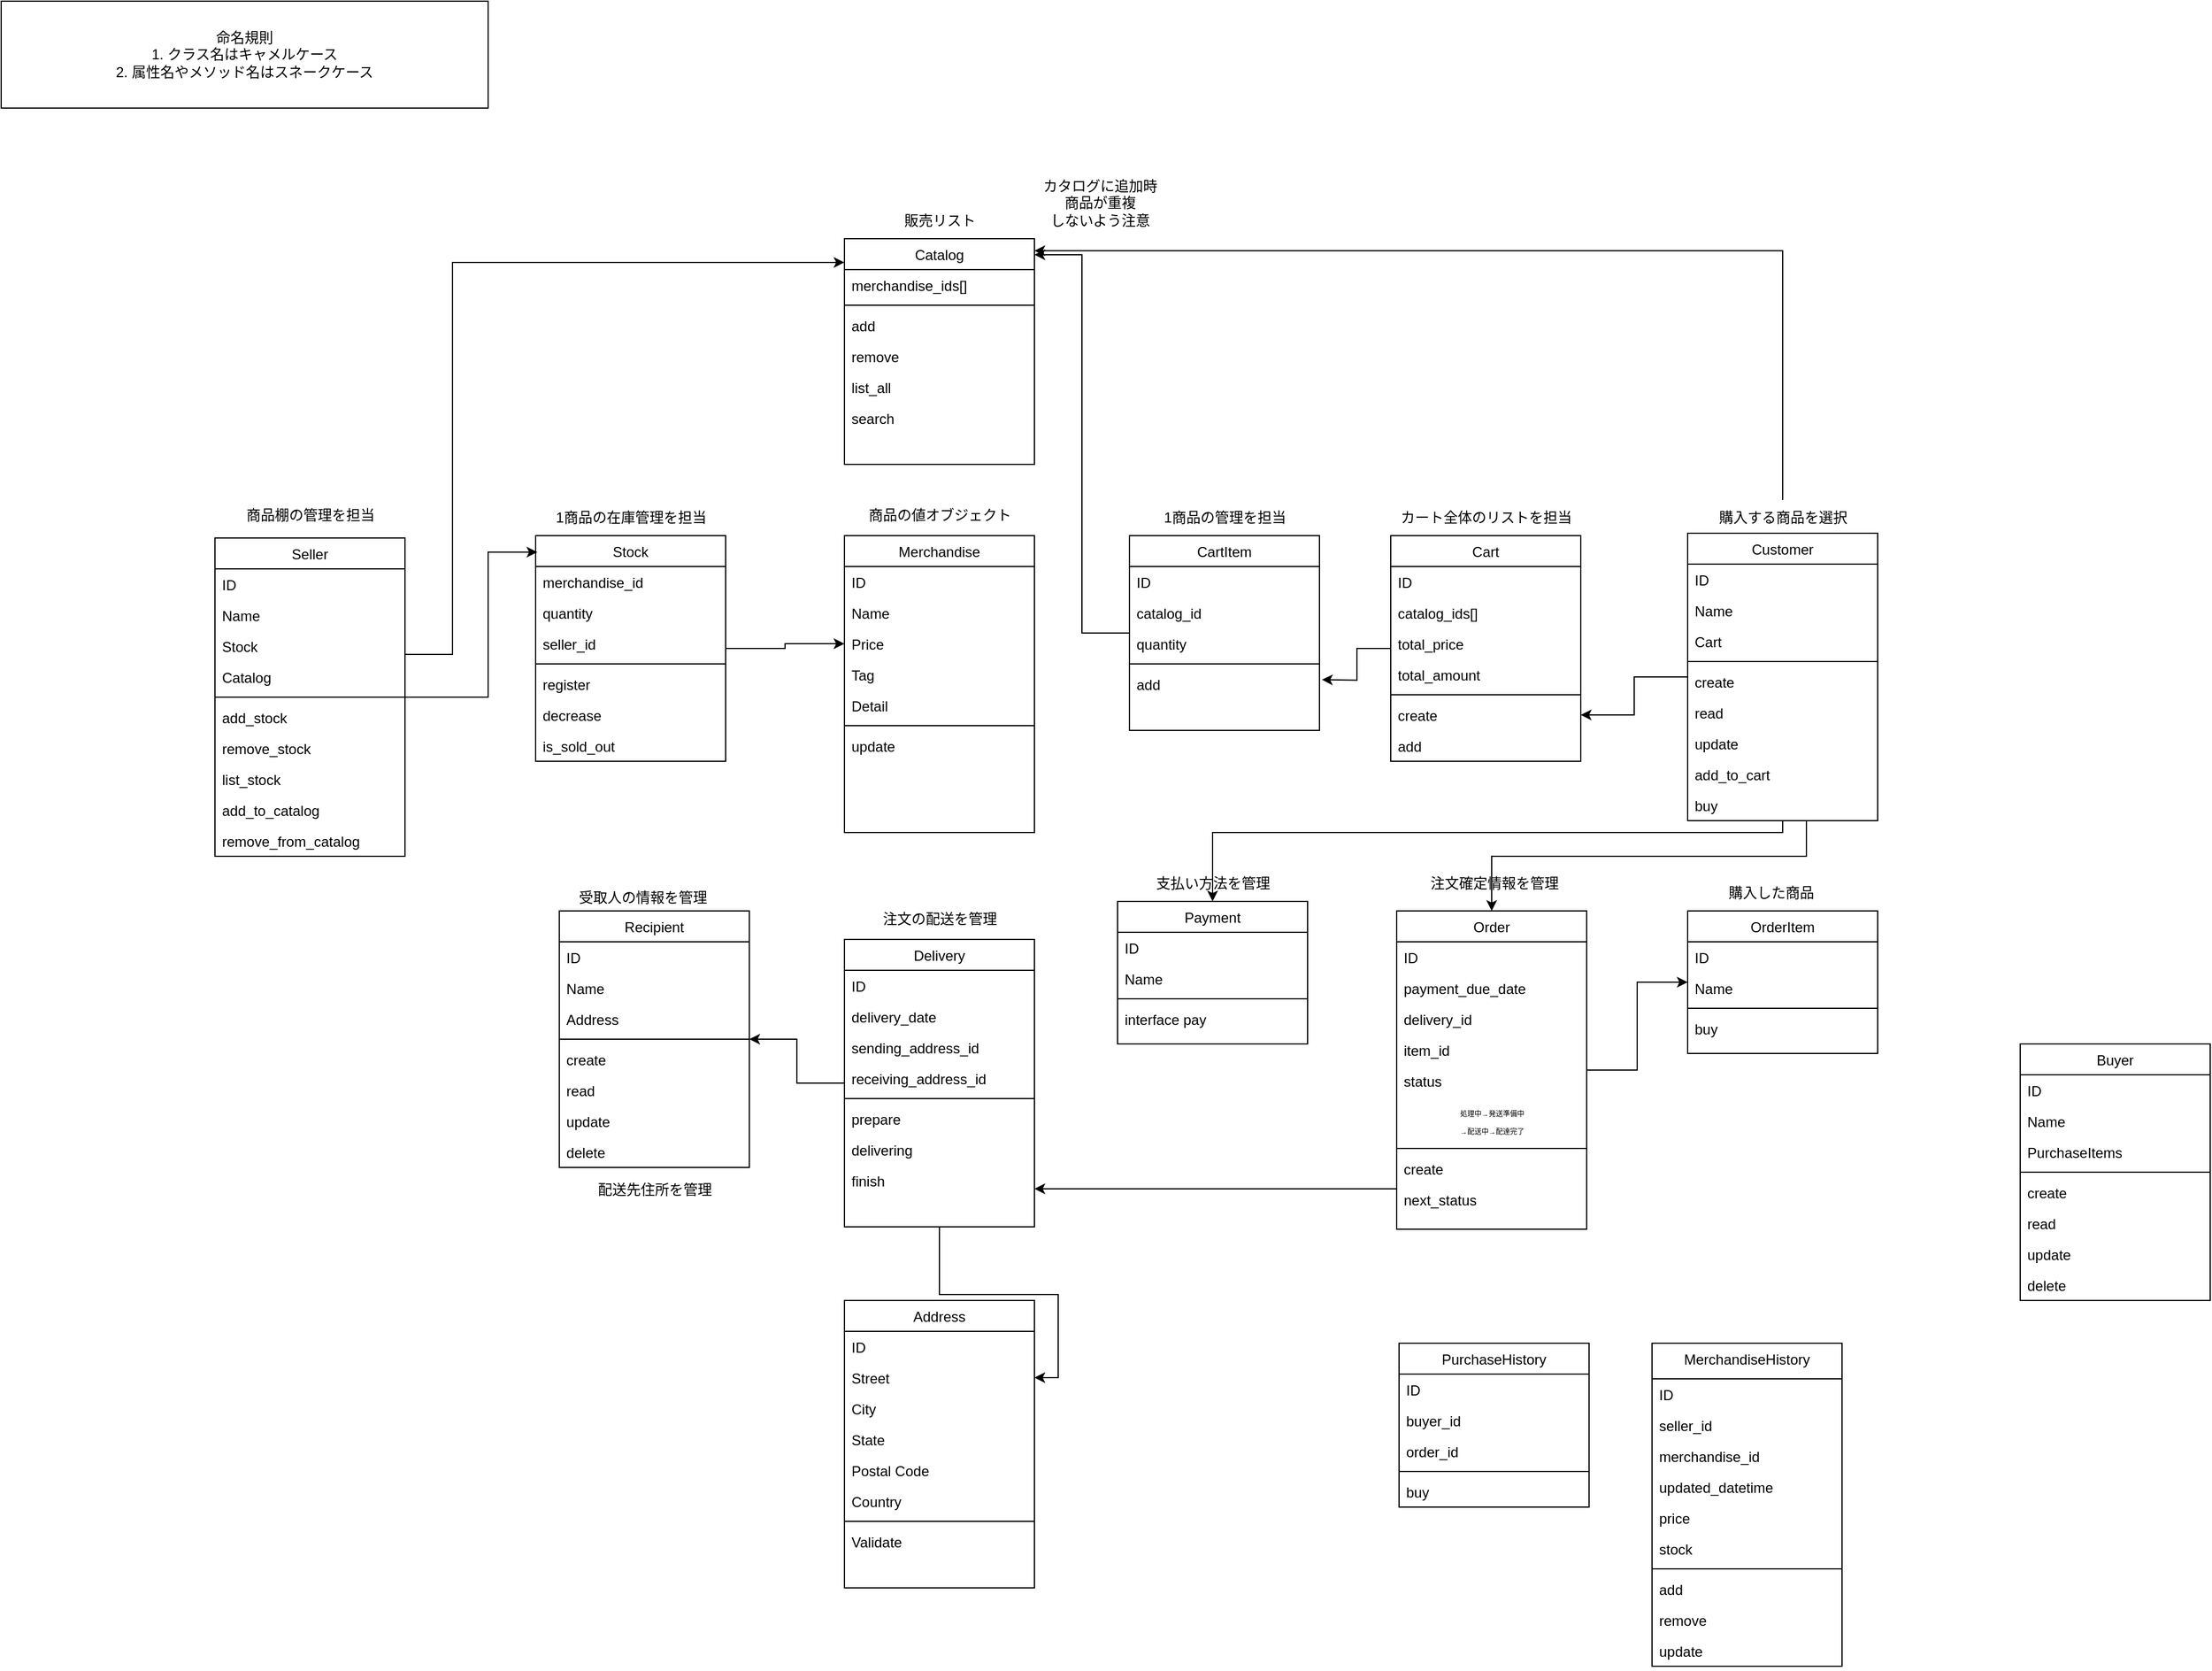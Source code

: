 <mxfile version="26.0.14">
  <diagram id="C5RBs43oDa-KdzZeNtuy" name="Page-1">
    <mxGraphModel dx="1865" dy="1801" grid="1" gridSize="10" guides="1" tooltips="1" connect="1" arrows="1" fold="1" page="1" pageScale="1" pageWidth="827" pageHeight="1169" math="0" shadow="0">
      <root>
        <mxCell id="WIyWlLk6GJQsqaUBKTNV-0" />
        <mxCell id="WIyWlLk6GJQsqaUBKTNV-1" parent="WIyWlLk6GJQsqaUBKTNV-0" />
        <mxCell id="zkfFHV4jXpPFQw0GAbJ--0" value="Merchandise" style="swimlane;fontStyle=0;align=center;verticalAlign=top;childLayout=stackLayout;horizontal=1;startSize=26;horizontalStack=0;resizeParent=1;resizeLast=0;collapsible=1;marginBottom=0;rounded=0;shadow=0;strokeWidth=1;" parent="WIyWlLk6GJQsqaUBKTNV-1" vertex="1">
          <mxGeometry x="220" y="120" width="160" height="250" as="geometry">
            <mxRectangle x="230" y="140" width="160" height="26" as="alternateBounds" />
          </mxGeometry>
        </mxCell>
        <mxCell id="HlPhK5Wax8MFXY1seCyg-1" value="ID" style="text;align=left;verticalAlign=top;spacingLeft=4;spacingRight=4;overflow=hidden;rotatable=0;points=[[0,0.5],[1,0.5]];portConstraint=eastwest;rounded=0;shadow=0;html=0;" vertex="1" parent="zkfFHV4jXpPFQw0GAbJ--0">
          <mxGeometry y="26" width="160" height="26" as="geometry" />
        </mxCell>
        <mxCell id="zkfFHV4jXpPFQw0GAbJ--1" value="Name" style="text;align=left;verticalAlign=top;spacingLeft=4;spacingRight=4;overflow=hidden;rotatable=0;points=[[0,0.5],[1,0.5]];portConstraint=eastwest;" parent="zkfFHV4jXpPFQw0GAbJ--0" vertex="1">
          <mxGeometry y="52" width="160" height="26" as="geometry" />
        </mxCell>
        <mxCell id="zkfFHV4jXpPFQw0GAbJ--3" value="Price" style="text;align=left;verticalAlign=top;spacingLeft=4;spacingRight=4;overflow=hidden;rotatable=0;points=[[0,0.5],[1,0.5]];portConstraint=eastwest;rounded=0;shadow=0;html=0;" parent="zkfFHV4jXpPFQw0GAbJ--0" vertex="1">
          <mxGeometry y="78" width="160" height="26" as="geometry" />
        </mxCell>
        <mxCell id="HlPhK5Wax8MFXY1seCyg-4" value="Tag" style="text;align=left;verticalAlign=top;spacingLeft=4;spacingRight=4;overflow=hidden;rotatable=0;points=[[0,0.5],[1,0.5]];portConstraint=eastwest;rounded=0;shadow=0;html=0;" vertex="1" parent="zkfFHV4jXpPFQw0GAbJ--0">
          <mxGeometry y="104" width="160" height="26" as="geometry" />
        </mxCell>
        <mxCell id="HlPhK5Wax8MFXY1seCyg-2" value="Detail" style="text;align=left;verticalAlign=top;spacingLeft=4;spacingRight=4;overflow=hidden;rotatable=0;points=[[0,0.5],[1,0.5]];portConstraint=eastwest;rounded=0;shadow=0;html=0;" vertex="1" parent="zkfFHV4jXpPFQw0GAbJ--0">
          <mxGeometry y="130" width="160" height="26" as="geometry" />
        </mxCell>
        <mxCell id="zkfFHV4jXpPFQw0GAbJ--4" value="" style="line;html=1;strokeWidth=1;align=left;verticalAlign=middle;spacingTop=-1;spacingLeft=3;spacingRight=3;rotatable=0;labelPosition=right;points=[];portConstraint=eastwest;" parent="zkfFHV4jXpPFQw0GAbJ--0" vertex="1">
          <mxGeometry y="156" width="160" height="8" as="geometry" />
        </mxCell>
        <mxCell id="HlPhK5Wax8MFXY1seCyg-6" value="update" style="text;align=left;verticalAlign=top;spacingLeft=4;spacingRight=4;overflow=hidden;rotatable=0;points=[[0,0.5],[1,0.5]];portConstraint=eastwest;" vertex="1" parent="zkfFHV4jXpPFQw0GAbJ--0">
          <mxGeometry y="164" width="160" height="26" as="geometry" />
        </mxCell>
        <mxCell id="zkfFHV4jXpPFQw0GAbJ--6" value="Seller" style="swimlane;fontStyle=0;align=center;verticalAlign=top;childLayout=stackLayout;horizontal=1;startSize=26;horizontalStack=0;resizeParent=1;resizeLast=0;collapsible=1;marginBottom=0;rounded=0;shadow=0;strokeWidth=1;" parent="WIyWlLk6GJQsqaUBKTNV-1" vertex="1">
          <mxGeometry x="-310" y="122" width="160" height="268" as="geometry">
            <mxRectangle x="130" y="380" width="160" height="26" as="alternateBounds" />
          </mxGeometry>
        </mxCell>
        <mxCell id="zkfFHV4jXpPFQw0GAbJ--7" value="ID" style="text;align=left;verticalAlign=top;spacingLeft=4;spacingRight=4;overflow=hidden;rotatable=0;points=[[0,0.5],[1,0.5]];portConstraint=eastwest;" parent="zkfFHV4jXpPFQw0GAbJ--6" vertex="1">
          <mxGeometry y="26" width="160" height="26" as="geometry" />
        </mxCell>
        <mxCell id="HlPhK5Wax8MFXY1seCyg-143" value="Name" style="text;align=left;verticalAlign=top;spacingLeft=4;spacingRight=4;overflow=hidden;rotatable=0;points=[[0,0.5],[1,0.5]];portConstraint=eastwest;rounded=0;shadow=0;html=0;" vertex="1" parent="zkfFHV4jXpPFQw0GAbJ--6">
          <mxGeometry y="52" width="160" height="26" as="geometry" />
        </mxCell>
        <mxCell id="HlPhK5Wax8MFXY1seCyg-144" value="Stock" style="text;align=left;verticalAlign=top;spacingLeft=4;spacingRight=4;overflow=hidden;rotatable=0;points=[[0,0.5],[1,0.5]];portConstraint=eastwest;rounded=0;shadow=0;html=0;" vertex="1" parent="zkfFHV4jXpPFQw0GAbJ--6">
          <mxGeometry y="78" width="160" height="26" as="geometry" />
        </mxCell>
        <mxCell id="HlPhK5Wax8MFXY1seCyg-9" value="Catalog" style="text;align=left;verticalAlign=top;spacingLeft=4;spacingRight=4;overflow=hidden;rotatable=0;points=[[0,0.5],[1,0.5]];portConstraint=eastwest;rounded=0;shadow=0;html=0;" vertex="1" parent="zkfFHV4jXpPFQw0GAbJ--6">
          <mxGeometry y="104" width="160" height="26" as="geometry" />
        </mxCell>
        <mxCell id="zkfFHV4jXpPFQw0GAbJ--9" value="" style="line;html=1;strokeWidth=1;align=left;verticalAlign=middle;spacingTop=-1;spacingLeft=3;spacingRight=3;rotatable=0;labelPosition=right;points=[];portConstraint=eastwest;" parent="zkfFHV4jXpPFQw0GAbJ--6" vertex="1">
          <mxGeometry y="130" width="160" height="8" as="geometry" />
        </mxCell>
        <mxCell id="HlPhK5Wax8MFXY1seCyg-11" value="add_stock" style="text;align=left;verticalAlign=top;spacingLeft=4;spacingRight=4;overflow=hidden;rotatable=0;points=[[0,0.5],[1,0.5]];portConstraint=eastwest;fontStyle=0" vertex="1" parent="zkfFHV4jXpPFQw0GAbJ--6">
          <mxGeometry y="138" width="160" height="26" as="geometry" />
        </mxCell>
        <mxCell id="HlPhK5Wax8MFXY1seCyg-10" value="remove_stock" style="text;align=left;verticalAlign=top;spacingLeft=4;spacingRight=4;overflow=hidden;rotatable=0;points=[[0,0.5],[1,0.5]];portConstraint=eastwest;" vertex="1" parent="zkfFHV4jXpPFQw0GAbJ--6">
          <mxGeometry y="164" width="160" height="26" as="geometry" />
        </mxCell>
        <mxCell id="HlPhK5Wax8MFXY1seCyg-145" value="list_stock" style="text;align=left;verticalAlign=top;spacingLeft=4;spacingRight=4;overflow=hidden;rotatable=0;points=[[0,0.5],[1,0.5]];portConstraint=eastwest;" vertex="1" parent="zkfFHV4jXpPFQw0GAbJ--6">
          <mxGeometry y="190" width="160" height="26" as="geometry" />
        </mxCell>
        <mxCell id="HlPhK5Wax8MFXY1seCyg-146" value="add_to_catalog" style="text;align=left;verticalAlign=top;spacingLeft=4;spacingRight=4;overflow=hidden;rotatable=0;points=[[0,0.5],[1,0.5]];portConstraint=eastwest;" vertex="1" parent="zkfFHV4jXpPFQw0GAbJ--6">
          <mxGeometry y="216" width="160" height="26" as="geometry" />
        </mxCell>
        <mxCell id="HlPhK5Wax8MFXY1seCyg-147" value="remove_from_catalog" style="text;align=left;verticalAlign=top;spacingLeft=4;spacingRight=4;overflow=hidden;rotatable=0;points=[[0,0.5],[1,0.5]];portConstraint=eastwest;" vertex="1" parent="zkfFHV4jXpPFQw0GAbJ--6">
          <mxGeometry y="242" width="160" height="26" as="geometry" />
        </mxCell>
        <mxCell id="zkfFHV4jXpPFQw0GAbJ--13" value="Payment" style="swimlane;fontStyle=0;align=center;verticalAlign=top;childLayout=stackLayout;horizontal=1;startSize=26;horizontalStack=0;resizeParent=1;resizeLast=0;collapsible=1;marginBottom=0;rounded=0;shadow=0;strokeWidth=1;" parent="WIyWlLk6GJQsqaUBKTNV-1" vertex="1">
          <mxGeometry x="450" y="428" width="160" height="120" as="geometry">
            <mxRectangle x="340" y="380" width="170" height="26" as="alternateBounds" />
          </mxGeometry>
        </mxCell>
        <mxCell id="zkfFHV4jXpPFQw0GAbJ--14" value="ID" style="text;align=left;verticalAlign=top;spacingLeft=4;spacingRight=4;overflow=hidden;rotatable=0;points=[[0,0.5],[1,0.5]];portConstraint=eastwest;" parent="zkfFHV4jXpPFQw0GAbJ--13" vertex="1">
          <mxGeometry y="26" width="160" height="26" as="geometry" />
        </mxCell>
        <mxCell id="HlPhK5Wax8MFXY1seCyg-21" value="Name" style="text;align=left;verticalAlign=top;spacingLeft=4;spacingRight=4;overflow=hidden;rotatable=0;points=[[0,0.5],[1,0.5]];portConstraint=eastwest;" vertex="1" parent="zkfFHV4jXpPFQw0GAbJ--13">
          <mxGeometry y="52" width="160" height="26" as="geometry" />
        </mxCell>
        <mxCell id="zkfFHV4jXpPFQw0GAbJ--15" value="" style="line;html=1;strokeWidth=1;align=left;verticalAlign=middle;spacingTop=-1;spacingLeft=3;spacingRight=3;rotatable=0;labelPosition=right;points=[];portConstraint=eastwest;" parent="zkfFHV4jXpPFQw0GAbJ--13" vertex="1">
          <mxGeometry y="78" width="160" height="8" as="geometry" />
        </mxCell>
        <mxCell id="HlPhK5Wax8MFXY1seCyg-25" value="interface pay" style="text;align=left;verticalAlign=top;spacingLeft=4;spacingRight=4;overflow=hidden;rotatable=0;points=[[0,0.5],[1,0.5]];portConstraint=eastwest;" vertex="1" parent="zkfFHV4jXpPFQw0GAbJ--13">
          <mxGeometry y="86" width="160" height="26" as="geometry" />
        </mxCell>
        <mxCell id="zkfFHV4jXpPFQw0GAbJ--17" value="Address" style="swimlane;fontStyle=0;align=center;verticalAlign=top;childLayout=stackLayout;horizontal=1;startSize=26;horizontalStack=0;resizeParent=1;resizeLast=0;collapsible=1;marginBottom=0;rounded=0;shadow=0;strokeWidth=1;" parent="WIyWlLk6GJQsqaUBKTNV-1" vertex="1">
          <mxGeometry x="220.0" y="764" width="160" height="242" as="geometry">
            <mxRectangle x="450.0" y="704" width="160" height="26" as="alternateBounds" />
          </mxGeometry>
        </mxCell>
        <mxCell id="zkfFHV4jXpPFQw0GAbJ--18" value="ID" style="text;align=left;verticalAlign=top;spacingLeft=4;spacingRight=4;overflow=hidden;rotatable=0;points=[[0,0.5],[1,0.5]];portConstraint=eastwest;" parent="zkfFHV4jXpPFQw0GAbJ--17" vertex="1">
          <mxGeometry y="26" width="160" height="26" as="geometry" />
        </mxCell>
        <mxCell id="HlPhK5Wax8MFXY1seCyg-230" value="Street" style="text;align=left;verticalAlign=top;spacingLeft=4;spacingRight=4;overflow=hidden;rotatable=0;points=[[0,0.5],[1,0.5]];portConstraint=eastwest;" vertex="1" parent="zkfFHV4jXpPFQw0GAbJ--17">
          <mxGeometry y="52" width="160" height="26" as="geometry" />
        </mxCell>
        <mxCell id="zkfFHV4jXpPFQw0GAbJ--19" value="City" style="text;align=left;verticalAlign=top;spacingLeft=4;spacingRight=4;overflow=hidden;rotatable=0;points=[[0,0.5],[1,0.5]];portConstraint=eastwest;rounded=0;shadow=0;html=0;" parent="zkfFHV4jXpPFQw0GAbJ--17" vertex="1">
          <mxGeometry y="78" width="160" height="26" as="geometry" />
        </mxCell>
        <mxCell id="zkfFHV4jXpPFQw0GAbJ--20" value="State" style="text;align=left;verticalAlign=top;spacingLeft=4;spacingRight=4;overflow=hidden;rotatable=0;points=[[0,0.5],[1,0.5]];portConstraint=eastwest;rounded=0;shadow=0;html=0;" parent="zkfFHV4jXpPFQw0GAbJ--17" vertex="1">
          <mxGeometry y="104" width="160" height="26" as="geometry" />
        </mxCell>
        <mxCell id="zkfFHV4jXpPFQw0GAbJ--21" value="Postal Code" style="text;align=left;verticalAlign=top;spacingLeft=4;spacingRight=4;overflow=hidden;rotatable=0;points=[[0,0.5],[1,0.5]];portConstraint=eastwest;rounded=0;shadow=0;html=0;" parent="zkfFHV4jXpPFQw0GAbJ--17" vertex="1">
          <mxGeometry y="130" width="160" height="26" as="geometry" />
        </mxCell>
        <mxCell id="zkfFHV4jXpPFQw0GAbJ--22" value="Country" style="text;align=left;verticalAlign=top;spacingLeft=4;spacingRight=4;overflow=hidden;rotatable=0;points=[[0,0.5],[1,0.5]];portConstraint=eastwest;rounded=0;shadow=0;html=0;" parent="zkfFHV4jXpPFQw0GAbJ--17" vertex="1">
          <mxGeometry y="156" width="160" height="26" as="geometry" />
        </mxCell>
        <mxCell id="zkfFHV4jXpPFQw0GAbJ--23" value="" style="line;html=1;strokeWidth=1;align=left;verticalAlign=middle;spacingTop=-1;spacingLeft=3;spacingRight=3;rotatable=0;labelPosition=right;points=[];portConstraint=eastwest;" parent="zkfFHV4jXpPFQw0GAbJ--17" vertex="1">
          <mxGeometry y="182" width="160" height="8" as="geometry" />
        </mxCell>
        <mxCell id="zkfFHV4jXpPFQw0GAbJ--24" value="Validate" style="text;align=left;verticalAlign=top;spacingLeft=4;spacingRight=4;overflow=hidden;rotatable=0;points=[[0,0.5],[1,0.5]];portConstraint=eastwest;" parent="zkfFHV4jXpPFQw0GAbJ--17" vertex="1">
          <mxGeometry y="190" width="160" height="26" as="geometry" />
        </mxCell>
        <mxCell id="HlPhK5Wax8MFXY1seCyg-12" value="Recipient" style="swimlane;fontStyle=0;align=center;verticalAlign=top;childLayout=stackLayout;horizontal=1;startSize=26;horizontalStack=0;resizeParent=1;resizeLast=0;collapsible=1;marginBottom=0;rounded=0;shadow=0;strokeWidth=1;" vertex="1" parent="WIyWlLk6GJQsqaUBKTNV-1">
          <mxGeometry x="-20.07" y="436" width="160" height="216" as="geometry">
            <mxRectangle x="130" y="380" width="160" height="26" as="alternateBounds" />
          </mxGeometry>
        </mxCell>
        <mxCell id="HlPhK5Wax8MFXY1seCyg-13" value="ID" style="text;align=left;verticalAlign=top;spacingLeft=4;spacingRight=4;overflow=hidden;rotatable=0;points=[[0,0.5],[1,0.5]];portConstraint=eastwest;" vertex="1" parent="HlPhK5Wax8MFXY1seCyg-12">
          <mxGeometry y="26" width="160" height="26" as="geometry" />
        </mxCell>
        <mxCell id="HlPhK5Wax8MFXY1seCyg-46" value="Name" style="text;align=left;verticalAlign=top;spacingLeft=4;spacingRight=4;overflow=hidden;rotatable=0;points=[[0,0.5],[1,0.5]];portConstraint=eastwest;rounded=0;shadow=0;html=0;" vertex="1" parent="HlPhK5Wax8MFXY1seCyg-12">
          <mxGeometry y="52" width="160" height="26" as="geometry" />
        </mxCell>
        <mxCell id="HlPhK5Wax8MFXY1seCyg-14" value="Address" style="text;align=left;verticalAlign=top;spacingLeft=4;spacingRight=4;overflow=hidden;rotatable=0;points=[[0,0.5],[1,0.5]];portConstraint=eastwest;rounded=0;shadow=0;html=0;" vertex="1" parent="HlPhK5Wax8MFXY1seCyg-12">
          <mxGeometry y="78" width="160" height="26" as="geometry" />
        </mxCell>
        <mxCell id="HlPhK5Wax8MFXY1seCyg-15" value="" style="line;html=1;strokeWidth=1;align=left;verticalAlign=middle;spacingTop=-1;spacingLeft=3;spacingRight=3;rotatable=0;labelPosition=right;points=[];portConstraint=eastwest;" vertex="1" parent="HlPhK5Wax8MFXY1seCyg-12">
          <mxGeometry y="104" width="160" height="8" as="geometry" />
        </mxCell>
        <mxCell id="HlPhK5Wax8MFXY1seCyg-16" value="create" style="text;align=left;verticalAlign=top;spacingLeft=4;spacingRight=4;overflow=hidden;rotatable=0;points=[[0,0.5],[1,0.5]];portConstraint=eastwest;fontStyle=0" vertex="1" parent="HlPhK5Wax8MFXY1seCyg-12">
          <mxGeometry y="112" width="160" height="26" as="geometry" />
        </mxCell>
        <mxCell id="HlPhK5Wax8MFXY1seCyg-17" value="read" style="text;align=left;verticalAlign=top;spacingLeft=4;spacingRight=4;overflow=hidden;rotatable=0;points=[[0,0.5],[1,0.5]];portConstraint=eastwest;fontStyle=0" vertex="1" parent="HlPhK5Wax8MFXY1seCyg-12">
          <mxGeometry y="138" width="160" height="26" as="geometry" />
        </mxCell>
        <mxCell id="HlPhK5Wax8MFXY1seCyg-18" value="update" style="text;align=left;verticalAlign=top;spacingLeft=4;spacingRight=4;overflow=hidden;rotatable=0;points=[[0,0.5],[1,0.5]];portConstraint=eastwest;" vertex="1" parent="HlPhK5Wax8MFXY1seCyg-12">
          <mxGeometry y="164" width="160" height="26" as="geometry" />
        </mxCell>
        <mxCell id="HlPhK5Wax8MFXY1seCyg-19" value="delete" style="text;align=left;verticalAlign=top;spacingLeft=4;spacingRight=4;overflow=hidden;rotatable=0;points=[[0,0.5],[1,0.5]];portConstraint=eastwest;" vertex="1" parent="HlPhK5Wax8MFXY1seCyg-12">
          <mxGeometry y="190" width="160" height="26" as="geometry" />
        </mxCell>
        <mxCell id="HlPhK5Wax8MFXY1seCyg-28" value="Buyer" style="swimlane;fontStyle=0;align=center;verticalAlign=top;childLayout=stackLayout;horizontal=1;startSize=26;horizontalStack=0;resizeParent=1;resizeLast=0;collapsible=1;marginBottom=0;rounded=0;shadow=0;strokeWidth=1;" vertex="1" parent="WIyWlLk6GJQsqaUBKTNV-1">
          <mxGeometry x="1210" y="548" width="160" height="216" as="geometry">
            <mxRectangle x="130" y="380" width="160" height="26" as="alternateBounds" />
          </mxGeometry>
        </mxCell>
        <mxCell id="HlPhK5Wax8MFXY1seCyg-29" value="ID" style="text;align=left;verticalAlign=top;spacingLeft=4;spacingRight=4;overflow=hidden;rotatable=0;points=[[0,0.5],[1,0.5]];portConstraint=eastwest;" vertex="1" parent="HlPhK5Wax8MFXY1seCyg-28">
          <mxGeometry y="26" width="160" height="26" as="geometry" />
        </mxCell>
        <mxCell id="HlPhK5Wax8MFXY1seCyg-116" value="Name" style="text;align=left;verticalAlign=top;spacingLeft=4;spacingRight=4;overflow=hidden;rotatable=0;points=[[0,0.5],[1,0.5]];portConstraint=eastwest;rounded=0;shadow=0;html=0;" vertex="1" parent="HlPhK5Wax8MFXY1seCyg-28">
          <mxGeometry y="52" width="160" height="26" as="geometry" />
        </mxCell>
        <mxCell id="HlPhK5Wax8MFXY1seCyg-30" value="PurchaseItems" style="text;align=left;verticalAlign=top;spacingLeft=4;spacingRight=4;overflow=hidden;rotatable=0;points=[[0,0.5],[1,0.5]];portConstraint=eastwest;rounded=0;shadow=0;html=0;" vertex="1" parent="HlPhK5Wax8MFXY1seCyg-28">
          <mxGeometry y="78" width="160" height="26" as="geometry" />
        </mxCell>
        <mxCell id="HlPhK5Wax8MFXY1seCyg-31" value="" style="line;html=1;strokeWidth=1;align=left;verticalAlign=middle;spacingTop=-1;spacingLeft=3;spacingRight=3;rotatable=0;labelPosition=right;points=[];portConstraint=eastwest;" vertex="1" parent="HlPhK5Wax8MFXY1seCyg-28">
          <mxGeometry y="104" width="160" height="8" as="geometry" />
        </mxCell>
        <mxCell id="HlPhK5Wax8MFXY1seCyg-32" value="create" style="text;align=left;verticalAlign=top;spacingLeft=4;spacingRight=4;overflow=hidden;rotatable=0;points=[[0,0.5],[1,0.5]];portConstraint=eastwest;fontStyle=0" vertex="1" parent="HlPhK5Wax8MFXY1seCyg-28">
          <mxGeometry y="112" width="160" height="26" as="geometry" />
        </mxCell>
        <mxCell id="HlPhK5Wax8MFXY1seCyg-33" value="read" style="text;align=left;verticalAlign=top;spacingLeft=4;spacingRight=4;overflow=hidden;rotatable=0;points=[[0,0.5],[1,0.5]];portConstraint=eastwest;fontStyle=0" vertex="1" parent="HlPhK5Wax8MFXY1seCyg-28">
          <mxGeometry y="138" width="160" height="26" as="geometry" />
        </mxCell>
        <mxCell id="HlPhK5Wax8MFXY1seCyg-34" value="update" style="text;align=left;verticalAlign=top;spacingLeft=4;spacingRight=4;overflow=hidden;rotatable=0;points=[[0,0.5],[1,0.5]];portConstraint=eastwest;" vertex="1" parent="HlPhK5Wax8MFXY1seCyg-28">
          <mxGeometry y="164" width="160" height="26" as="geometry" />
        </mxCell>
        <mxCell id="HlPhK5Wax8MFXY1seCyg-35" value="delete" style="text;align=left;verticalAlign=top;spacingLeft=4;spacingRight=4;overflow=hidden;rotatable=0;points=[[0,0.5],[1,0.5]];portConstraint=eastwest;" vertex="1" parent="HlPhK5Wax8MFXY1seCyg-28">
          <mxGeometry y="190" width="160" height="26" as="geometry" />
        </mxCell>
        <mxCell id="HlPhK5Wax8MFXY1seCyg-198" style="edgeStyle=orthogonalEdgeStyle;rounded=0;orthogonalLoop=1;jettySize=auto;html=1;" edge="1" parent="WIyWlLk6GJQsqaUBKTNV-1" source="HlPhK5Wax8MFXY1seCyg-36" target="zkfFHV4jXpPFQw0GAbJ--13">
          <mxGeometry relative="1" as="geometry">
            <Array as="points">
              <mxPoint x="1010" y="370" />
              <mxPoint x="530" y="370" />
            </Array>
          </mxGeometry>
        </mxCell>
        <mxCell id="HlPhK5Wax8MFXY1seCyg-199" style="edgeStyle=orthogonalEdgeStyle;rounded=0;orthogonalLoop=1;jettySize=auto;html=1;entryX=0.5;entryY=0;entryDx=0;entryDy=0;" edge="1" parent="WIyWlLk6GJQsqaUBKTNV-1" source="HlPhK5Wax8MFXY1seCyg-36" target="HlPhK5Wax8MFXY1seCyg-109">
          <mxGeometry relative="1" as="geometry">
            <Array as="points">
              <mxPoint x="1030" y="390" />
              <mxPoint x="765" y="390" />
            </Array>
          </mxGeometry>
        </mxCell>
        <mxCell id="HlPhK5Wax8MFXY1seCyg-36" value="Customer" style="swimlane;fontStyle=0;align=center;verticalAlign=top;childLayout=stackLayout;horizontal=1;startSize=26;horizontalStack=0;resizeParent=1;resizeLast=0;collapsible=1;marginBottom=0;rounded=0;shadow=0;strokeWidth=1;" vertex="1" parent="WIyWlLk6GJQsqaUBKTNV-1">
          <mxGeometry x="930" y="118" width="160" height="242" as="geometry">
            <mxRectangle x="130" y="380" width="160" height="26" as="alternateBounds" />
          </mxGeometry>
        </mxCell>
        <mxCell id="HlPhK5Wax8MFXY1seCyg-37" value="ID" style="text;align=left;verticalAlign=top;spacingLeft=4;spacingRight=4;overflow=hidden;rotatable=0;points=[[0,0.5],[1,0.5]];portConstraint=eastwest;" vertex="1" parent="HlPhK5Wax8MFXY1seCyg-36">
          <mxGeometry y="26" width="160" height="26" as="geometry" />
        </mxCell>
        <mxCell id="HlPhK5Wax8MFXY1seCyg-38" value="Name" style="text;align=left;verticalAlign=top;spacingLeft=4;spacingRight=4;overflow=hidden;rotatable=0;points=[[0,0.5],[1,0.5]];portConstraint=eastwest;rounded=0;shadow=0;html=0;" vertex="1" parent="HlPhK5Wax8MFXY1seCyg-36">
          <mxGeometry y="52" width="160" height="26" as="geometry" />
        </mxCell>
        <mxCell id="HlPhK5Wax8MFXY1seCyg-74" value="Cart" style="text;align=left;verticalAlign=top;spacingLeft=4;spacingRight=4;overflow=hidden;rotatable=0;points=[[0,0.5],[1,0.5]];portConstraint=eastwest;rounded=0;shadow=0;html=0;" vertex="1" parent="HlPhK5Wax8MFXY1seCyg-36">
          <mxGeometry y="78" width="160" height="26" as="geometry" />
        </mxCell>
        <mxCell id="HlPhK5Wax8MFXY1seCyg-39" value="" style="line;html=1;strokeWidth=1;align=left;verticalAlign=middle;spacingTop=-1;spacingLeft=3;spacingRight=3;rotatable=0;labelPosition=right;points=[];portConstraint=eastwest;" vertex="1" parent="HlPhK5Wax8MFXY1seCyg-36">
          <mxGeometry y="104" width="160" height="8" as="geometry" />
        </mxCell>
        <mxCell id="HlPhK5Wax8MFXY1seCyg-40" value="create" style="text;align=left;verticalAlign=top;spacingLeft=4;spacingRight=4;overflow=hidden;rotatable=0;points=[[0,0.5],[1,0.5]];portConstraint=eastwest;fontStyle=0" vertex="1" parent="HlPhK5Wax8MFXY1seCyg-36">
          <mxGeometry y="112" width="160" height="26" as="geometry" />
        </mxCell>
        <mxCell id="HlPhK5Wax8MFXY1seCyg-41" value="read" style="text;align=left;verticalAlign=top;spacingLeft=4;spacingRight=4;overflow=hidden;rotatable=0;points=[[0,0.5],[1,0.5]];portConstraint=eastwest;fontStyle=0" vertex="1" parent="HlPhK5Wax8MFXY1seCyg-36">
          <mxGeometry y="138" width="160" height="26" as="geometry" />
        </mxCell>
        <mxCell id="HlPhK5Wax8MFXY1seCyg-42" value="update" style="text;align=left;verticalAlign=top;spacingLeft=4;spacingRight=4;overflow=hidden;rotatable=0;points=[[0,0.5],[1,0.5]];portConstraint=eastwest;" vertex="1" parent="HlPhK5Wax8MFXY1seCyg-36">
          <mxGeometry y="164" width="160" height="26" as="geometry" />
        </mxCell>
        <mxCell id="HlPhK5Wax8MFXY1seCyg-70" value="add_to_cart" style="text;align=left;verticalAlign=top;spacingLeft=4;spacingRight=4;overflow=hidden;rotatable=0;points=[[0,0.5],[1,0.5]];portConstraint=eastwest;" vertex="1" parent="HlPhK5Wax8MFXY1seCyg-36">
          <mxGeometry y="190" width="160" height="26" as="geometry" />
        </mxCell>
        <mxCell id="HlPhK5Wax8MFXY1seCyg-215" value="buy" style="text;align=left;verticalAlign=top;spacingLeft=4;spacingRight=4;overflow=hidden;rotatable=0;points=[[0,0.5],[1,0.5]];portConstraint=eastwest;" vertex="1" parent="HlPhK5Wax8MFXY1seCyg-36">
          <mxGeometry y="216" width="160" height="26" as="geometry" />
        </mxCell>
        <mxCell id="HlPhK5Wax8MFXY1seCyg-48" value="Cart" style="swimlane;fontStyle=0;align=center;verticalAlign=top;childLayout=stackLayout;horizontal=1;startSize=26;horizontalStack=0;resizeParent=1;resizeLast=0;collapsible=1;marginBottom=0;rounded=0;shadow=0;strokeWidth=1;" vertex="1" parent="WIyWlLk6GJQsqaUBKTNV-1">
          <mxGeometry x="680" y="120" width="160" height="190" as="geometry">
            <mxRectangle x="130" y="380" width="160" height="26" as="alternateBounds" />
          </mxGeometry>
        </mxCell>
        <mxCell id="HlPhK5Wax8MFXY1seCyg-49" value="ID" style="text;align=left;verticalAlign=top;spacingLeft=4;spacingRight=4;overflow=hidden;rotatable=0;points=[[0,0.5],[1,0.5]];portConstraint=eastwest;" vertex="1" parent="HlPhK5Wax8MFXY1seCyg-48">
          <mxGeometry y="26" width="160" height="26" as="geometry" />
        </mxCell>
        <mxCell id="HlPhK5Wax8MFXY1seCyg-152" value="catalog_ids[]" style="text;align=left;verticalAlign=top;spacingLeft=4;spacingRight=4;overflow=hidden;rotatable=0;points=[[0,0.5],[1,0.5]];portConstraint=eastwest;rounded=0;shadow=0;html=0;" vertex="1" parent="HlPhK5Wax8MFXY1seCyg-48">
          <mxGeometry y="52" width="160" height="26" as="geometry" />
        </mxCell>
        <mxCell id="HlPhK5Wax8MFXY1seCyg-153" value="total_price" style="text;align=left;verticalAlign=top;spacingLeft=4;spacingRight=4;overflow=hidden;rotatable=0;points=[[0,0.5],[1,0.5]];portConstraint=eastwest;rounded=0;shadow=0;html=0;" vertex="1" parent="HlPhK5Wax8MFXY1seCyg-48">
          <mxGeometry y="78" width="160" height="26" as="geometry" />
        </mxCell>
        <mxCell id="HlPhK5Wax8MFXY1seCyg-50" value="total_amount" style="text;align=left;verticalAlign=top;spacingLeft=4;spacingRight=4;overflow=hidden;rotatable=0;points=[[0,0.5],[1,0.5]];portConstraint=eastwest;rounded=0;shadow=0;html=0;" vertex="1" parent="HlPhK5Wax8MFXY1seCyg-48">
          <mxGeometry y="104" width="160" height="26" as="geometry" />
        </mxCell>
        <mxCell id="HlPhK5Wax8MFXY1seCyg-51" value="" style="line;html=1;strokeWidth=1;align=left;verticalAlign=middle;spacingTop=-1;spacingLeft=3;spacingRight=3;rotatable=0;labelPosition=right;points=[];portConstraint=eastwest;" vertex="1" parent="HlPhK5Wax8MFXY1seCyg-48">
          <mxGeometry y="130" width="160" height="8" as="geometry" />
        </mxCell>
        <mxCell id="HlPhK5Wax8MFXY1seCyg-52" value="create" style="text;align=left;verticalAlign=top;spacingLeft=4;spacingRight=4;overflow=hidden;rotatable=0;points=[[0,0.5],[1,0.5]];portConstraint=eastwest;fontStyle=0" vertex="1" parent="HlPhK5Wax8MFXY1seCyg-48">
          <mxGeometry y="138" width="160" height="26" as="geometry" />
        </mxCell>
        <mxCell id="HlPhK5Wax8MFXY1seCyg-61" value="add" style="text;align=left;verticalAlign=top;spacingLeft=4;spacingRight=4;overflow=hidden;rotatable=0;points=[[0,0.5],[1,0.5]];portConstraint=eastwest;fontStyle=0" vertex="1" parent="HlPhK5Wax8MFXY1seCyg-48">
          <mxGeometry y="164" width="160" height="26" as="geometry" />
        </mxCell>
        <mxCell id="HlPhK5Wax8MFXY1seCyg-56" value="CartItem" style="swimlane;fontStyle=0;align=center;verticalAlign=top;childLayout=stackLayout;horizontal=1;startSize=26;horizontalStack=0;resizeParent=1;resizeLast=0;collapsible=1;marginBottom=0;rounded=0;shadow=0;strokeWidth=1;" vertex="1" parent="WIyWlLk6GJQsqaUBKTNV-1">
          <mxGeometry x="460" y="120" width="160" height="164" as="geometry">
            <mxRectangle x="130" y="380" width="160" height="26" as="alternateBounds" />
          </mxGeometry>
        </mxCell>
        <mxCell id="HlPhK5Wax8MFXY1seCyg-57" value="ID" style="text;align=left;verticalAlign=top;spacingLeft=4;spacingRight=4;overflow=hidden;rotatable=0;points=[[0,0.5],[1,0.5]];portConstraint=eastwest;" vertex="1" parent="HlPhK5Wax8MFXY1seCyg-56">
          <mxGeometry y="26" width="160" height="26" as="geometry" />
        </mxCell>
        <mxCell id="HlPhK5Wax8MFXY1seCyg-73" value="catalog_id" style="text;align=left;verticalAlign=top;spacingLeft=4;spacingRight=4;overflow=hidden;rotatable=0;points=[[0,0.5],[1,0.5]];portConstraint=eastwest;rounded=0;shadow=0;html=0;" vertex="1" parent="HlPhK5Wax8MFXY1seCyg-56">
          <mxGeometry y="52" width="160" height="26" as="geometry" />
        </mxCell>
        <mxCell id="HlPhK5Wax8MFXY1seCyg-58" value="quantity" style="text;align=left;verticalAlign=top;spacingLeft=4;spacingRight=4;overflow=hidden;rotatable=0;points=[[0,0.5],[1,0.5]];portConstraint=eastwest;rounded=0;shadow=0;html=0;" vertex="1" parent="HlPhK5Wax8MFXY1seCyg-56">
          <mxGeometry y="78" width="160" height="26" as="geometry" />
        </mxCell>
        <mxCell id="HlPhK5Wax8MFXY1seCyg-59" value="" style="line;html=1;strokeWidth=1;align=left;verticalAlign=middle;spacingTop=-1;spacingLeft=3;spacingRight=3;rotatable=0;labelPosition=right;points=[];portConstraint=eastwest;" vertex="1" parent="HlPhK5Wax8MFXY1seCyg-56">
          <mxGeometry y="104" width="160" height="8" as="geometry" />
        </mxCell>
        <mxCell id="HlPhK5Wax8MFXY1seCyg-154" value="add" style="text;align=left;verticalAlign=top;spacingLeft=4;spacingRight=4;overflow=hidden;rotatable=0;points=[[0,0.5],[1,0.5]];portConstraint=eastwest;fontStyle=0" vertex="1" parent="HlPhK5Wax8MFXY1seCyg-56">
          <mxGeometry y="112" width="160" height="26" as="geometry" />
        </mxCell>
        <mxCell id="HlPhK5Wax8MFXY1seCyg-66" style="edgeStyle=orthogonalEdgeStyle;rounded=0;orthogonalLoop=1;jettySize=auto;html=1;entryX=1.013;entryY=0.358;entryDx=0;entryDy=0;entryPerimeter=0;" edge="1" parent="WIyWlLk6GJQsqaUBKTNV-1" source="HlPhK5Wax8MFXY1seCyg-48">
          <mxGeometry relative="1" as="geometry">
            <mxPoint x="622.08" y="241.308" as="targetPoint" />
          </mxGeometry>
        </mxCell>
        <mxCell id="HlPhK5Wax8MFXY1seCyg-69" style="edgeStyle=orthogonalEdgeStyle;rounded=0;orthogonalLoop=1;jettySize=auto;html=1;" edge="1" parent="WIyWlLk6GJQsqaUBKTNV-1" source="HlPhK5Wax8MFXY1seCyg-36" target="HlPhK5Wax8MFXY1seCyg-52">
          <mxGeometry relative="1" as="geometry">
            <mxPoint x="860" y="210" as="targetPoint" />
          </mxGeometry>
        </mxCell>
        <mxCell id="HlPhK5Wax8MFXY1seCyg-71" value="1商品の管理を担当" style="text;html=1;align=center;verticalAlign=middle;resizable=0;points=[];autosize=1;strokeColor=none;fillColor=none;" vertex="1" parent="WIyWlLk6GJQsqaUBKTNV-1">
          <mxGeometry x="475" y="90" width="130" height="30" as="geometry" />
        </mxCell>
        <mxCell id="HlPhK5Wax8MFXY1seCyg-72" value="カート全体のリストを担当" style="text;html=1;align=center;verticalAlign=middle;resizable=0;points=[];autosize=1;strokeColor=none;fillColor=none;" vertex="1" parent="WIyWlLk6GJQsqaUBKTNV-1">
          <mxGeometry x="675" y="90" width="170" height="30" as="geometry" />
        </mxCell>
        <mxCell id="HlPhK5Wax8MFXY1seCyg-89" value="商品棚の管理を担当" style="text;html=1;align=center;verticalAlign=middle;resizable=0;points=[];autosize=1;strokeColor=none;fillColor=none;" vertex="1" parent="WIyWlLk6GJQsqaUBKTNV-1">
          <mxGeometry x="-295" y="88" width="130" height="30" as="geometry" />
        </mxCell>
        <mxCell id="HlPhK5Wax8MFXY1seCyg-91" value="商品の値オブジェクト" style="text;html=1;align=center;verticalAlign=middle;resizable=0;points=[];autosize=1;strokeColor=none;fillColor=none;" vertex="1" parent="WIyWlLk6GJQsqaUBKTNV-1">
          <mxGeometry x="230" y="88" width="140" height="30" as="geometry" />
        </mxCell>
        <mxCell id="HlPhK5Wax8MFXY1seCyg-92" value="購入する商品を選択" style="text;html=1;align=center;verticalAlign=middle;resizable=0;points=[];autosize=1;strokeColor=none;fillColor=none;" vertex="1" parent="WIyWlLk6GJQsqaUBKTNV-1">
          <mxGeometry x="945" y="90" width="130" height="30" as="geometry" />
        </mxCell>
        <mxCell id="HlPhK5Wax8MFXY1seCyg-93" value="支払い方法を管理" style="text;html=1;align=center;verticalAlign=middle;resizable=0;points=[];autosize=1;strokeColor=none;fillColor=none;" vertex="1" parent="WIyWlLk6GJQsqaUBKTNV-1">
          <mxGeometry x="470" y="398" width="120" height="30" as="geometry" />
        </mxCell>
        <mxCell id="HlPhK5Wax8MFXY1seCyg-94" value="注文確定情報を管理" style="text;html=1;align=center;verticalAlign=middle;resizable=0;points=[];autosize=1;strokeColor=none;fillColor=none;" vertex="1" parent="WIyWlLk6GJQsqaUBKTNV-1">
          <mxGeometry x="702" y="398" width="130" height="30" as="geometry" />
        </mxCell>
        <mxCell id="HlPhK5Wax8MFXY1seCyg-95" value="受取人の情報を管理" style="text;html=1;align=center;verticalAlign=middle;resizable=0;points=[];autosize=1;strokeColor=none;fillColor=none;" vertex="1" parent="WIyWlLk6GJQsqaUBKTNV-1">
          <mxGeometry x="-15.07" y="410" width="130" height="30" as="geometry" />
        </mxCell>
        <mxCell id="HlPhK5Wax8MFXY1seCyg-96" value="配送先住所を管理" style="text;html=1;align=center;verticalAlign=middle;resizable=0;points=[];autosize=1;strokeColor=none;fillColor=none;" vertex="1" parent="WIyWlLk6GJQsqaUBKTNV-1">
          <mxGeometry x="-0.07" y="656" width="120" height="30" as="geometry" />
        </mxCell>
        <mxCell id="HlPhK5Wax8MFXY1seCyg-177" style="edgeStyle=orthogonalEdgeStyle;rounded=0;orthogonalLoop=1;jettySize=auto;html=1;" edge="1" parent="WIyWlLk6GJQsqaUBKTNV-1" source="HlPhK5Wax8MFXY1seCyg-99" target="HlPhK5Wax8MFXY1seCyg-12">
          <mxGeometry relative="1" as="geometry" />
        </mxCell>
        <mxCell id="HlPhK5Wax8MFXY1seCyg-231" value="" style="edgeStyle=orthogonalEdgeStyle;rounded=0;orthogonalLoop=1;jettySize=auto;html=1;" edge="1" parent="WIyWlLk6GJQsqaUBKTNV-1" source="HlPhK5Wax8MFXY1seCyg-99" target="HlPhK5Wax8MFXY1seCyg-230">
          <mxGeometry relative="1" as="geometry" />
        </mxCell>
        <mxCell id="HlPhK5Wax8MFXY1seCyg-99" value="Delivery" style="swimlane;fontStyle=0;align=center;verticalAlign=top;childLayout=stackLayout;horizontal=1;startSize=26;horizontalStack=0;resizeParent=1;resizeLast=0;collapsible=1;marginBottom=0;rounded=0;shadow=0;strokeWidth=1;" vertex="1" parent="WIyWlLk6GJQsqaUBKTNV-1">
          <mxGeometry x="220" y="460" width="160" height="242" as="geometry">
            <mxRectangle x="340" y="380" width="170" height="26" as="alternateBounds" />
          </mxGeometry>
        </mxCell>
        <mxCell id="HlPhK5Wax8MFXY1seCyg-100" value="ID" style="text;align=left;verticalAlign=top;spacingLeft=4;spacingRight=4;overflow=hidden;rotatable=0;points=[[0,0.5],[1,0.5]];portConstraint=eastwest;" vertex="1" parent="HlPhK5Wax8MFXY1seCyg-99">
          <mxGeometry y="26" width="160" height="26" as="geometry" />
        </mxCell>
        <mxCell id="HlPhK5Wax8MFXY1seCyg-107" value="delivery_date" style="text;align=left;verticalAlign=top;spacingLeft=4;spacingRight=4;overflow=hidden;rotatable=0;points=[[0,0.5],[1,0.5]];portConstraint=eastwest;" vertex="1" parent="HlPhK5Wax8MFXY1seCyg-99">
          <mxGeometry y="52" width="160" height="26" as="geometry" />
        </mxCell>
        <mxCell id="HlPhK5Wax8MFXY1seCyg-105" value="sending_address_id" style="text;align=left;verticalAlign=top;spacingLeft=4;spacingRight=4;overflow=hidden;rotatable=0;points=[[0,0.5],[1,0.5]];portConstraint=eastwest;" vertex="1" parent="HlPhK5Wax8MFXY1seCyg-99">
          <mxGeometry y="78" width="160" height="26" as="geometry" />
        </mxCell>
        <mxCell id="HlPhK5Wax8MFXY1seCyg-101" value="receiving_address_id" style="text;align=left;verticalAlign=top;spacingLeft=4;spacingRight=4;overflow=hidden;rotatable=0;points=[[0,0.5],[1,0.5]];portConstraint=eastwest;" vertex="1" parent="HlPhK5Wax8MFXY1seCyg-99">
          <mxGeometry y="104" width="160" height="26" as="geometry" />
        </mxCell>
        <mxCell id="HlPhK5Wax8MFXY1seCyg-102" value="" style="line;html=1;strokeWidth=1;align=left;verticalAlign=middle;spacingTop=-1;spacingLeft=3;spacingRight=3;rotatable=0;labelPosition=right;points=[];portConstraint=eastwest;" vertex="1" parent="HlPhK5Wax8MFXY1seCyg-99">
          <mxGeometry y="130" width="160" height="8" as="geometry" />
        </mxCell>
        <mxCell id="HlPhK5Wax8MFXY1seCyg-227" value="prepare" style="text;align=left;verticalAlign=top;spacingLeft=4;spacingRight=4;overflow=hidden;rotatable=0;points=[[0,0.5],[1,0.5]];portConstraint=eastwest;" vertex="1" parent="HlPhK5Wax8MFXY1seCyg-99">
          <mxGeometry y="138" width="160" height="26" as="geometry" />
        </mxCell>
        <mxCell id="HlPhK5Wax8MFXY1seCyg-228" value="delivering" style="text;align=left;verticalAlign=top;spacingLeft=4;spacingRight=4;overflow=hidden;rotatable=0;points=[[0,0.5],[1,0.5]];portConstraint=eastwest;" vertex="1" parent="HlPhK5Wax8MFXY1seCyg-99">
          <mxGeometry y="164" width="160" height="26" as="geometry" />
        </mxCell>
        <mxCell id="HlPhK5Wax8MFXY1seCyg-229" value="finish" style="text;align=left;verticalAlign=top;spacingLeft=4;spacingRight=4;overflow=hidden;rotatable=0;points=[[0,0.5],[1,0.5]];portConstraint=eastwest;" vertex="1" parent="HlPhK5Wax8MFXY1seCyg-99">
          <mxGeometry y="190" width="160" height="26" as="geometry" />
        </mxCell>
        <mxCell id="HlPhK5Wax8MFXY1seCyg-217" style="edgeStyle=orthogonalEdgeStyle;rounded=0;orthogonalLoop=1;jettySize=auto;html=1;" edge="1" parent="WIyWlLk6GJQsqaUBKTNV-1" source="HlPhK5Wax8MFXY1seCyg-109" target="HlPhK5Wax8MFXY1seCyg-99">
          <mxGeometry relative="1" as="geometry">
            <Array as="points">
              <mxPoint x="450" y="670" />
              <mxPoint x="450" y="670" />
            </Array>
          </mxGeometry>
        </mxCell>
        <mxCell id="HlPhK5Wax8MFXY1seCyg-232" style="edgeStyle=orthogonalEdgeStyle;rounded=0;orthogonalLoop=1;jettySize=auto;html=1;" edge="1" parent="WIyWlLk6GJQsqaUBKTNV-1" source="HlPhK5Wax8MFXY1seCyg-109" target="HlPhK5Wax8MFXY1seCyg-155">
          <mxGeometry relative="1" as="geometry" />
        </mxCell>
        <mxCell id="HlPhK5Wax8MFXY1seCyg-109" value="Order" style="swimlane;fontStyle=0;align=center;verticalAlign=top;childLayout=stackLayout;horizontal=1;startSize=26;horizontalStack=0;resizeParent=1;resizeLast=0;collapsible=1;marginBottom=0;rounded=0;shadow=0;strokeWidth=1;" vertex="1" parent="WIyWlLk6GJQsqaUBKTNV-1">
          <mxGeometry x="685" y="436" width="160" height="268" as="geometry">
            <mxRectangle x="340" y="380" width="170" height="26" as="alternateBounds" />
          </mxGeometry>
        </mxCell>
        <mxCell id="HlPhK5Wax8MFXY1seCyg-110" value="ID" style="text;align=left;verticalAlign=top;spacingLeft=4;spacingRight=4;overflow=hidden;rotatable=0;points=[[0,0.5],[1,0.5]];portConstraint=eastwest;" vertex="1" parent="HlPhK5Wax8MFXY1seCyg-109">
          <mxGeometry y="26" width="160" height="26" as="geometry" />
        </mxCell>
        <mxCell id="HlPhK5Wax8MFXY1seCyg-211" value="payment_due_date" style="text;align=left;verticalAlign=top;spacingLeft=4;spacingRight=4;overflow=hidden;rotatable=0;points=[[0,0.5],[1,0.5]];portConstraint=eastwest;" vertex="1" parent="HlPhK5Wax8MFXY1seCyg-109">
          <mxGeometry y="52" width="160" height="26" as="geometry" />
        </mxCell>
        <mxCell id="HlPhK5Wax8MFXY1seCyg-210" value="delivery_id" style="text;align=left;verticalAlign=top;spacingLeft=4;spacingRight=4;overflow=hidden;rotatable=0;points=[[0,0.5],[1,0.5]];portConstraint=eastwest;" vertex="1" parent="HlPhK5Wax8MFXY1seCyg-109">
          <mxGeometry y="78" width="160" height="26" as="geometry" />
        </mxCell>
        <mxCell id="HlPhK5Wax8MFXY1seCyg-233" value="item_id" style="text;align=left;verticalAlign=top;spacingLeft=4;spacingRight=4;overflow=hidden;rotatable=0;points=[[0,0.5],[1,0.5]];portConstraint=eastwest;" vertex="1" parent="HlPhK5Wax8MFXY1seCyg-109">
          <mxGeometry y="104" width="160" height="26" as="geometry" />
        </mxCell>
        <mxCell id="HlPhK5Wax8MFXY1seCyg-216" value="status" style="text;align=left;verticalAlign=top;spacingLeft=4;spacingRight=4;overflow=hidden;rotatable=0;points=[[0,0.5],[1,0.5]];portConstraint=eastwest;" vertex="1" parent="HlPhK5Wax8MFXY1seCyg-109">
          <mxGeometry y="130" width="160" height="26" as="geometry" />
        </mxCell>
        <mxCell id="HlPhK5Wax8MFXY1seCyg-225" value="&lt;font style=&quot;font-size: 6px;&quot;&gt;処理中→発送準備中&lt;/font&gt;&lt;div&gt;&lt;font style=&quot;font-size: 6px;&quot;&gt;→配送中→配達完了&lt;/font&gt;&lt;/div&gt;" style="text;html=1;align=center;verticalAlign=middle;resizable=0;points=[];autosize=1;strokeColor=none;fillColor=none;" vertex="1" parent="HlPhK5Wax8MFXY1seCyg-109">
          <mxGeometry y="156" width="160" height="40" as="geometry" />
        </mxCell>
        <mxCell id="HlPhK5Wax8MFXY1seCyg-112" value="" style="line;html=1;strokeWidth=1;align=left;verticalAlign=middle;spacingTop=-1;spacingLeft=3;spacingRight=3;rotatable=0;labelPosition=right;points=[];portConstraint=eastwest;" vertex="1" parent="HlPhK5Wax8MFXY1seCyg-109">
          <mxGeometry y="196" width="160" height="8" as="geometry" />
        </mxCell>
        <mxCell id="HlPhK5Wax8MFXY1seCyg-113" value="create" style="text;align=left;verticalAlign=top;spacingLeft=4;spacingRight=4;overflow=hidden;rotatable=0;points=[[0,0.5],[1,0.5]];portConstraint=eastwest;" vertex="1" parent="HlPhK5Wax8MFXY1seCyg-109">
          <mxGeometry y="204" width="160" height="26" as="geometry" />
        </mxCell>
        <mxCell id="HlPhK5Wax8MFXY1seCyg-115" value="next_status" style="text;align=left;verticalAlign=top;spacingLeft=4;spacingRight=4;overflow=hidden;rotatable=0;points=[[0,0.5],[1,0.5]];portConstraint=eastwest;" vertex="1" parent="HlPhK5Wax8MFXY1seCyg-109">
          <mxGeometry y="230" width="160" height="26" as="geometry" />
        </mxCell>
        <mxCell id="HlPhK5Wax8MFXY1seCyg-114" value="購入した商品" style="text;html=1;align=center;verticalAlign=middle;resizable=0;points=[];autosize=1;strokeColor=none;fillColor=none;" vertex="1" parent="WIyWlLk6GJQsqaUBKTNV-1">
          <mxGeometry x="950" y="406" width="100" height="30" as="geometry" />
        </mxCell>
        <mxCell id="HlPhK5Wax8MFXY1seCyg-118" value="Stock" style="swimlane;fontStyle=0;align=center;verticalAlign=top;childLayout=stackLayout;horizontal=1;startSize=26;horizontalStack=0;resizeParent=1;resizeLast=0;collapsible=1;marginBottom=0;rounded=0;shadow=0;strokeWidth=1;" vertex="1" parent="WIyWlLk6GJQsqaUBKTNV-1">
          <mxGeometry x="-40" y="120" width="160" height="190" as="geometry">
            <mxRectangle x="230" y="140" width="160" height="26" as="alternateBounds" />
          </mxGeometry>
        </mxCell>
        <mxCell id="HlPhK5Wax8MFXY1seCyg-119" value="merchandise_id" style="text;align=left;verticalAlign=top;spacingLeft=4;spacingRight=4;overflow=hidden;rotatable=0;points=[[0,0.5],[1,0.5]];portConstraint=eastwest;rounded=0;shadow=0;html=0;" vertex="1" parent="HlPhK5Wax8MFXY1seCyg-118">
          <mxGeometry y="26" width="160" height="26" as="geometry" />
        </mxCell>
        <mxCell id="HlPhK5Wax8MFXY1seCyg-132" value="quantity" style="text;align=left;verticalAlign=top;spacingLeft=4;spacingRight=4;overflow=hidden;rotatable=0;points=[[0,0.5],[1,0.5]];portConstraint=eastwest;rounded=0;shadow=0;html=0;" vertex="1" parent="HlPhK5Wax8MFXY1seCyg-118">
          <mxGeometry y="52" width="160" height="26" as="geometry" />
        </mxCell>
        <mxCell id="zkfFHV4jXpPFQw0GAbJ--2" value="seller_id" style="text;align=left;verticalAlign=top;spacingLeft=4;spacingRight=4;overflow=hidden;rotatable=0;points=[[0,0.5],[1,0.5]];portConstraint=eastwest;rounded=0;shadow=0;html=0;" parent="HlPhK5Wax8MFXY1seCyg-118" vertex="1">
          <mxGeometry y="78" width="160" height="26" as="geometry" />
        </mxCell>
        <mxCell id="HlPhK5Wax8MFXY1seCyg-120" value="" style="line;html=1;strokeWidth=1;align=left;verticalAlign=middle;spacingTop=-1;spacingLeft=3;spacingRight=3;rotatable=0;labelPosition=right;points=[];portConstraint=eastwest;" vertex="1" parent="HlPhK5Wax8MFXY1seCyg-118">
          <mxGeometry y="104" width="160" height="8" as="geometry" />
        </mxCell>
        <mxCell id="HlPhK5Wax8MFXY1seCyg-121" value="register" style="text;align=left;verticalAlign=top;spacingLeft=4;spacingRight=4;overflow=hidden;rotatable=0;points=[[0,0.5],[1,0.5]];portConstraint=eastwest;" vertex="1" parent="HlPhK5Wax8MFXY1seCyg-118">
          <mxGeometry y="112" width="160" height="26" as="geometry" />
        </mxCell>
        <mxCell id="HlPhK5Wax8MFXY1seCyg-123" value="decrease" style="text;align=left;verticalAlign=top;spacingLeft=4;spacingRight=4;overflow=hidden;rotatable=0;points=[[0,0.5],[1,0.5]];portConstraint=eastwest;" vertex="1" parent="HlPhK5Wax8MFXY1seCyg-118">
          <mxGeometry y="138" width="160" height="26" as="geometry" />
        </mxCell>
        <mxCell id="HlPhK5Wax8MFXY1seCyg-98" value="is_sold_out" style="text;align=left;verticalAlign=top;spacingLeft=4;spacingRight=4;overflow=hidden;rotatable=0;points=[[0,0.5],[1,0.5]];portConstraint=eastwest;" vertex="1" parent="HlPhK5Wax8MFXY1seCyg-118">
          <mxGeometry y="164" width="160" height="26" as="geometry" />
        </mxCell>
        <mxCell id="HlPhK5Wax8MFXY1seCyg-127" style="edgeStyle=orthogonalEdgeStyle;rounded=0;orthogonalLoop=1;jettySize=auto;html=1;entryX=0;entryY=0.5;entryDx=0;entryDy=0;" edge="1" parent="WIyWlLk6GJQsqaUBKTNV-1" source="HlPhK5Wax8MFXY1seCyg-118" target="zkfFHV4jXpPFQw0GAbJ--3">
          <mxGeometry relative="1" as="geometry" />
        </mxCell>
        <mxCell id="HlPhK5Wax8MFXY1seCyg-129" value="1商品の在庫管理を担当" style="text;html=1;align=center;verticalAlign=middle;resizable=0;points=[];autosize=1;strokeColor=none;fillColor=none;" vertex="1" parent="WIyWlLk6GJQsqaUBKTNV-1">
          <mxGeometry x="-35" y="90" width="150" height="30" as="geometry" />
        </mxCell>
        <mxCell id="HlPhK5Wax8MFXY1seCyg-130" style="edgeStyle=orthogonalEdgeStyle;rounded=0;orthogonalLoop=1;jettySize=auto;html=1;entryX=1;entryY=0.071;entryDx=0;entryDy=0;entryPerimeter=0;" edge="1" parent="WIyWlLk6GJQsqaUBKTNV-1" source="HlPhK5Wax8MFXY1seCyg-56" target="HlPhK5Wax8MFXY1seCyg-133">
          <mxGeometry relative="1" as="geometry" />
        </mxCell>
        <mxCell id="HlPhK5Wax8MFXY1seCyg-131" value="注文の配送を管理" style="text;html=1;align=center;verticalAlign=middle;resizable=0;points=[];autosize=1;strokeColor=none;fillColor=none;" vertex="1" parent="WIyWlLk6GJQsqaUBKTNV-1">
          <mxGeometry x="240" y="428" width="120" height="30" as="geometry" />
        </mxCell>
        <mxCell id="HlPhK5Wax8MFXY1seCyg-133" value="Catalog" style="swimlane;fontStyle=0;align=center;verticalAlign=top;childLayout=stackLayout;horizontal=1;startSize=26;horizontalStack=0;resizeParent=1;resizeLast=0;collapsible=1;marginBottom=0;rounded=0;shadow=0;strokeWidth=1;" vertex="1" parent="WIyWlLk6GJQsqaUBKTNV-1">
          <mxGeometry x="220" y="-130" width="160" height="190" as="geometry">
            <mxRectangle x="230" y="140" width="160" height="26" as="alternateBounds" />
          </mxGeometry>
        </mxCell>
        <mxCell id="HlPhK5Wax8MFXY1seCyg-134" value="merchandise_ids[]" style="text;align=left;verticalAlign=top;spacingLeft=4;spacingRight=4;overflow=hidden;rotatable=0;points=[[0,0.5],[1,0.5]];portConstraint=eastwest;rounded=0;shadow=0;html=0;" vertex="1" parent="HlPhK5Wax8MFXY1seCyg-133">
          <mxGeometry y="26" width="160" height="26" as="geometry" />
        </mxCell>
        <mxCell id="HlPhK5Wax8MFXY1seCyg-137" value="" style="line;html=1;strokeWidth=1;align=left;verticalAlign=middle;spacingTop=-1;spacingLeft=3;spacingRight=3;rotatable=0;labelPosition=right;points=[];portConstraint=eastwest;" vertex="1" parent="HlPhK5Wax8MFXY1seCyg-133">
          <mxGeometry y="52" width="160" height="8" as="geometry" />
        </mxCell>
        <mxCell id="HlPhK5Wax8MFXY1seCyg-138" value="add" style="text;align=left;verticalAlign=top;spacingLeft=4;spacingRight=4;overflow=hidden;rotatable=0;points=[[0,0.5],[1,0.5]];portConstraint=eastwest;" vertex="1" parent="HlPhK5Wax8MFXY1seCyg-133">
          <mxGeometry y="60" width="160" height="26" as="geometry" />
        </mxCell>
        <mxCell id="HlPhK5Wax8MFXY1seCyg-139" value="remove" style="text;align=left;verticalAlign=top;spacingLeft=4;spacingRight=4;overflow=hidden;rotatable=0;points=[[0,0.5],[1,0.5]];portConstraint=eastwest;" vertex="1" parent="HlPhK5Wax8MFXY1seCyg-133">
          <mxGeometry y="86" width="160" height="26" as="geometry" />
        </mxCell>
        <mxCell id="HlPhK5Wax8MFXY1seCyg-140" value="list_all" style="text;align=left;verticalAlign=top;spacingLeft=4;spacingRight=4;overflow=hidden;rotatable=0;points=[[0,0.5],[1,0.5]];portConstraint=eastwest;" vertex="1" parent="HlPhK5Wax8MFXY1seCyg-133">
          <mxGeometry y="112" width="160" height="26" as="geometry" />
        </mxCell>
        <mxCell id="HlPhK5Wax8MFXY1seCyg-142" value="search" style="text;align=left;verticalAlign=top;spacingLeft=4;spacingRight=4;overflow=hidden;rotatable=0;points=[[0,0.5],[1,0.5]];portConstraint=eastwest;" vertex="1" parent="HlPhK5Wax8MFXY1seCyg-133">
          <mxGeometry y="138" width="160" height="26" as="geometry" />
        </mxCell>
        <mxCell id="HlPhK5Wax8MFXY1seCyg-141" value="販売リスト" style="text;html=1;align=center;verticalAlign=middle;resizable=0;points=[];autosize=1;strokeColor=none;fillColor=none;" vertex="1" parent="WIyWlLk6GJQsqaUBKTNV-1">
          <mxGeometry x="260" y="-160" width="80" height="30" as="geometry" />
        </mxCell>
        <mxCell id="HlPhK5Wax8MFXY1seCyg-148" style="edgeStyle=orthogonalEdgeStyle;rounded=0;orthogonalLoop=1;jettySize=auto;html=1;entryX=0;entryY=0.105;entryDx=0;entryDy=0;entryPerimeter=0;" edge="1" parent="WIyWlLk6GJQsqaUBKTNV-1" source="zkfFHV4jXpPFQw0GAbJ--6" target="HlPhK5Wax8MFXY1seCyg-133">
          <mxGeometry relative="1" as="geometry">
            <Array as="points">
              <mxPoint x="-110" y="220" />
              <mxPoint x="-110" y="-110" />
            </Array>
          </mxGeometry>
        </mxCell>
        <mxCell id="HlPhK5Wax8MFXY1seCyg-149" style="edgeStyle=orthogonalEdgeStyle;rounded=0;orthogonalLoop=1;jettySize=auto;html=1;entryX=1;entryY=0.053;entryDx=0;entryDy=0;entryPerimeter=0;" edge="1" parent="WIyWlLk6GJQsqaUBKTNV-1" source="HlPhK5Wax8MFXY1seCyg-92" target="HlPhK5Wax8MFXY1seCyg-133">
          <mxGeometry relative="1" as="geometry">
            <Array as="points">
              <mxPoint x="1010" y="-120" />
            </Array>
          </mxGeometry>
        </mxCell>
        <mxCell id="HlPhK5Wax8MFXY1seCyg-150" style="edgeStyle=orthogonalEdgeStyle;rounded=0;orthogonalLoop=1;jettySize=auto;html=1;entryX=0.009;entryY=0.073;entryDx=0;entryDy=0;entryPerimeter=0;" edge="1" parent="WIyWlLk6GJQsqaUBKTNV-1" source="zkfFHV4jXpPFQw0GAbJ--6" target="HlPhK5Wax8MFXY1seCyg-118">
          <mxGeometry relative="1" as="geometry">
            <Array as="points">
              <mxPoint x="-80" y="256" />
              <mxPoint x="-80" y="134" />
            </Array>
          </mxGeometry>
        </mxCell>
        <mxCell id="HlPhK5Wax8MFXY1seCyg-151" value="カタログに追加時&lt;br&gt;商品が重複&lt;br&gt;しないよう&lt;span style=&quot;background-color: transparent; color: light-dark(rgb(0, 0, 0), rgb(255, 255, 255));&quot;&gt;注意&lt;/span&gt;" style="text;html=1;align=center;verticalAlign=middle;resizable=0;points=[];autosize=1;strokeColor=none;fillColor=none;" vertex="1" parent="WIyWlLk6GJQsqaUBKTNV-1">
          <mxGeometry x="375" y="-190" width="120" height="60" as="geometry" />
        </mxCell>
        <mxCell id="HlPhK5Wax8MFXY1seCyg-155" value="OrderItem" style="swimlane;fontStyle=0;align=center;verticalAlign=top;childLayout=stackLayout;horizontal=1;startSize=26;horizontalStack=0;resizeParent=1;resizeLast=0;collapsible=1;marginBottom=0;rounded=0;shadow=0;strokeWidth=1;" vertex="1" parent="WIyWlLk6GJQsqaUBKTNV-1">
          <mxGeometry x="930" y="436" width="160" height="120" as="geometry">
            <mxRectangle x="340" y="380" width="170" height="26" as="alternateBounds" />
          </mxGeometry>
        </mxCell>
        <mxCell id="HlPhK5Wax8MFXY1seCyg-156" value="ID" style="text;align=left;verticalAlign=top;spacingLeft=4;spacingRight=4;overflow=hidden;rotatable=0;points=[[0,0.5],[1,0.5]];portConstraint=eastwest;" vertex="1" parent="HlPhK5Wax8MFXY1seCyg-155">
          <mxGeometry y="26" width="160" height="26" as="geometry" />
        </mxCell>
        <mxCell id="HlPhK5Wax8MFXY1seCyg-157" value="Name" style="text;align=left;verticalAlign=top;spacingLeft=4;spacingRight=4;overflow=hidden;rotatable=0;points=[[0,0.5],[1,0.5]];portConstraint=eastwest;" vertex="1" parent="HlPhK5Wax8MFXY1seCyg-155">
          <mxGeometry y="52" width="160" height="26" as="geometry" />
        </mxCell>
        <mxCell id="HlPhK5Wax8MFXY1seCyg-158" value="" style="line;html=1;strokeWidth=1;align=left;verticalAlign=middle;spacingTop=-1;spacingLeft=3;spacingRight=3;rotatable=0;labelPosition=right;points=[];portConstraint=eastwest;" vertex="1" parent="HlPhK5Wax8MFXY1seCyg-155">
          <mxGeometry y="78" width="160" height="8" as="geometry" />
        </mxCell>
        <mxCell id="HlPhK5Wax8MFXY1seCyg-159" value="buy" style="text;align=left;verticalAlign=top;spacingLeft=4;spacingRight=4;overflow=hidden;rotatable=0;points=[[0,0.5],[1,0.5]];portConstraint=eastwest;" vertex="1" parent="HlPhK5Wax8MFXY1seCyg-155">
          <mxGeometry y="86" width="160" height="26" as="geometry" />
        </mxCell>
        <mxCell id="HlPhK5Wax8MFXY1seCyg-161" value="PurchaseHistory" style="swimlane;fontStyle=0;align=center;verticalAlign=top;childLayout=stackLayout;horizontal=1;startSize=26;horizontalStack=0;resizeParent=1;resizeLast=0;collapsible=1;marginBottom=0;rounded=0;shadow=0;strokeWidth=1;" vertex="1" parent="WIyWlLk6GJQsqaUBKTNV-1">
          <mxGeometry x="687" y="800" width="160" height="138" as="geometry">
            <mxRectangle x="340" y="380" width="170" height="26" as="alternateBounds" />
          </mxGeometry>
        </mxCell>
        <mxCell id="HlPhK5Wax8MFXY1seCyg-162" value="ID" style="text;align=left;verticalAlign=top;spacingLeft=4;spacingRight=4;overflow=hidden;rotatable=0;points=[[0,0.5],[1,0.5]];portConstraint=eastwest;" vertex="1" parent="HlPhK5Wax8MFXY1seCyg-161">
          <mxGeometry y="26" width="160" height="26" as="geometry" />
        </mxCell>
        <mxCell id="HlPhK5Wax8MFXY1seCyg-163" value="buyer_id" style="text;align=left;verticalAlign=top;spacingLeft=4;spacingRight=4;overflow=hidden;rotatable=0;points=[[0,0.5],[1,0.5]];portConstraint=eastwest;" vertex="1" parent="HlPhK5Wax8MFXY1seCyg-161">
          <mxGeometry y="52" width="160" height="26" as="geometry" />
        </mxCell>
        <mxCell id="HlPhK5Wax8MFXY1seCyg-166" value="order_id" style="text;align=left;verticalAlign=top;spacingLeft=4;spacingRight=4;overflow=hidden;rotatable=0;points=[[0,0.5],[1,0.5]];portConstraint=eastwest;" vertex="1" parent="HlPhK5Wax8MFXY1seCyg-161">
          <mxGeometry y="78" width="160" height="26" as="geometry" />
        </mxCell>
        <mxCell id="HlPhK5Wax8MFXY1seCyg-164" value="" style="line;html=1;strokeWidth=1;align=left;verticalAlign=middle;spacingTop=-1;spacingLeft=3;spacingRight=3;rotatable=0;labelPosition=right;points=[];portConstraint=eastwest;" vertex="1" parent="HlPhK5Wax8MFXY1seCyg-161">
          <mxGeometry y="104" width="160" height="8" as="geometry" />
        </mxCell>
        <mxCell id="HlPhK5Wax8MFXY1seCyg-165" value="buy" style="text;align=left;verticalAlign=top;spacingLeft=4;spacingRight=4;overflow=hidden;rotatable=0;points=[[0,0.5],[1,0.5]];portConstraint=eastwest;" vertex="1" parent="HlPhK5Wax8MFXY1seCyg-161">
          <mxGeometry y="112" width="160" height="26" as="geometry" />
        </mxCell>
        <mxCell id="HlPhK5Wax8MFXY1seCyg-185" value="MerchandiseHistory" style="swimlane;fontStyle=0;align=center;verticalAlign=top;childLayout=stackLayout;horizontal=1;startSize=30;horizontalStack=0;resizeParent=1;resizeLast=0;collapsible=1;marginBottom=0;rounded=0;shadow=0;strokeWidth=1;" vertex="1" parent="WIyWlLk6GJQsqaUBKTNV-1">
          <mxGeometry x="900" y="800" width="160" height="272" as="geometry">
            <mxRectangle x="230" y="140" width="160" height="26" as="alternateBounds" />
          </mxGeometry>
        </mxCell>
        <mxCell id="HlPhK5Wax8MFXY1seCyg-186" value="ID" style="text;align=left;verticalAlign=top;spacingLeft=4;spacingRight=4;overflow=hidden;rotatable=0;points=[[0,0.5],[1,0.5]];portConstraint=eastwest;rounded=0;shadow=0;html=0;" vertex="1" parent="HlPhK5Wax8MFXY1seCyg-185">
          <mxGeometry y="30" width="160" height="26" as="geometry" />
        </mxCell>
        <mxCell id="HlPhK5Wax8MFXY1seCyg-193" value="seller_id" style="text;align=left;verticalAlign=top;spacingLeft=4;spacingRight=4;overflow=hidden;rotatable=0;points=[[0,0.5],[1,0.5]];portConstraint=eastwest;rounded=0;shadow=0;html=0;" vertex="1" parent="HlPhK5Wax8MFXY1seCyg-185">
          <mxGeometry y="56" width="160" height="26" as="geometry" />
        </mxCell>
        <mxCell id="HlPhK5Wax8MFXY1seCyg-194" value="merchandise_id" style="text;align=left;verticalAlign=top;spacingLeft=4;spacingRight=4;overflow=hidden;rotatable=0;points=[[0,0.5],[1,0.5]];portConstraint=eastwest;rounded=0;shadow=0;html=0;" vertex="1" parent="HlPhK5Wax8MFXY1seCyg-185">
          <mxGeometry y="82" width="160" height="26" as="geometry" />
        </mxCell>
        <mxCell id="HlPhK5Wax8MFXY1seCyg-196" value="updated_datetime" style="text;align=left;verticalAlign=top;spacingLeft=4;spacingRight=4;overflow=hidden;rotatable=0;points=[[0,0.5],[1,0.5]];portConstraint=eastwest;rounded=0;shadow=0;html=0;" vertex="1" parent="HlPhK5Wax8MFXY1seCyg-185">
          <mxGeometry y="108" width="160" height="26" as="geometry" />
        </mxCell>
        <mxCell id="HlPhK5Wax8MFXY1seCyg-197" value="price" style="text;align=left;verticalAlign=top;spacingLeft=4;spacingRight=4;overflow=hidden;rotatable=0;points=[[0,0.5],[1,0.5]];portConstraint=eastwest;rounded=0;shadow=0;html=0;" vertex="1" parent="HlPhK5Wax8MFXY1seCyg-185">
          <mxGeometry y="134" width="160" height="26" as="geometry" />
        </mxCell>
        <mxCell id="HlPhK5Wax8MFXY1seCyg-195" value="stock" style="text;align=left;verticalAlign=top;spacingLeft=4;spacingRight=4;overflow=hidden;rotatable=0;points=[[0,0.5],[1,0.5]];portConstraint=eastwest;rounded=0;shadow=0;html=0;" vertex="1" parent="HlPhK5Wax8MFXY1seCyg-185">
          <mxGeometry y="160" width="160" height="26" as="geometry" />
        </mxCell>
        <mxCell id="HlPhK5Wax8MFXY1seCyg-187" value="" style="line;html=1;strokeWidth=1;align=left;verticalAlign=middle;spacingTop=-1;spacingLeft=3;spacingRight=3;rotatable=0;labelPosition=right;points=[];portConstraint=eastwest;" vertex="1" parent="HlPhK5Wax8MFXY1seCyg-185">
          <mxGeometry y="186" width="160" height="8" as="geometry" />
        </mxCell>
        <mxCell id="HlPhK5Wax8MFXY1seCyg-188" value="add" style="text;align=left;verticalAlign=top;spacingLeft=4;spacingRight=4;overflow=hidden;rotatable=0;points=[[0,0.5],[1,0.5]];portConstraint=eastwest;" vertex="1" parent="HlPhK5Wax8MFXY1seCyg-185">
          <mxGeometry y="194" width="160" height="26" as="geometry" />
        </mxCell>
        <mxCell id="HlPhK5Wax8MFXY1seCyg-189" value="remove" style="text;align=left;verticalAlign=top;spacingLeft=4;spacingRight=4;overflow=hidden;rotatable=0;points=[[0,0.5],[1,0.5]];portConstraint=eastwest;" vertex="1" parent="HlPhK5Wax8MFXY1seCyg-185">
          <mxGeometry y="220" width="160" height="26" as="geometry" />
        </mxCell>
        <mxCell id="HlPhK5Wax8MFXY1seCyg-191" value="update" style="text;align=left;verticalAlign=top;spacingLeft=4;spacingRight=4;overflow=hidden;rotatable=0;points=[[0,0.5],[1,0.5]];portConstraint=eastwest;" vertex="1" parent="HlPhK5Wax8MFXY1seCyg-185">
          <mxGeometry y="246" width="160" height="26" as="geometry" />
        </mxCell>
        <mxCell id="HlPhK5Wax8MFXY1seCyg-192" value="命名規則&lt;div&gt;1. クラス名はキャメルケース&lt;/div&gt;&lt;div&gt;2. 属性名やメソッド名はスネークケース&lt;/div&gt;" style="whiteSpace=wrap;html=1;" vertex="1" parent="WIyWlLk6GJQsqaUBKTNV-1">
          <mxGeometry x="-490" y="-330" width="410" height="90" as="geometry" />
        </mxCell>
      </root>
    </mxGraphModel>
  </diagram>
</mxfile>
